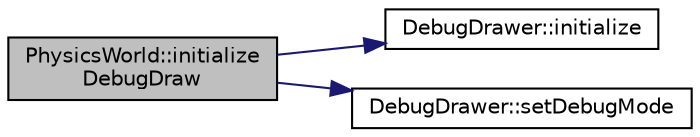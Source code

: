 digraph "PhysicsWorld::initializeDebugDraw"
{
 // INTERACTIVE_SVG=YES
 // LATEX_PDF_SIZE
  edge [fontname="Helvetica",fontsize="10",labelfontname="Helvetica",labelfontsize="10"];
  node [fontname="Helvetica",fontsize="10",shape=record];
  rankdir="LR";
  Node1 [label="PhysicsWorld::initialize\lDebugDraw",height=0.2,width=0.4,color="black", fillcolor="grey75", style="filled", fontcolor="black",tooltip=" "];
  Node1 -> Node2 [color="midnightblue",fontsize="10",style="solid",fontname="Helvetica"];
  Node2 [label="DebugDrawer::initialize",height=0.2,width=0.4,color="black", fillcolor="white", style="filled",URL="$d1/da2/class_debug_drawer.html#a590663c66c9953dcebacbb399d749730",tooltip=" "];
  Node1 -> Node3 [color="midnightblue",fontsize="10",style="solid",fontname="Helvetica"];
  Node3 [label="DebugDrawer::setDebugMode",height=0.2,width=0.4,color="black", fillcolor="white", style="filled",URL="$d1/da2/class_debug_drawer.html#a61ad63653eddf7549c2e748ae6022aa6",tooltip=" "];
}
